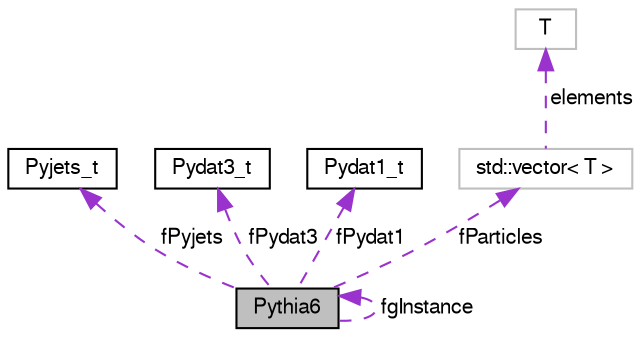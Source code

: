 digraph "Pythia6"
{
  bgcolor="transparent";
  edge [fontname="FreeSans",fontsize="10",labelfontname="FreeSans",labelfontsize="10"];
  node [fontname="FreeSans",fontsize="10",shape=record];
  Node1 [label="Pythia6",height=0.2,width=0.4,color="black", fillcolor="grey75", style="filled" fontcolor="black"];
  Node2 -> Node1 [dir="back",color="darkorchid3",fontsize="10",style="dashed",label=" fPyjets" ,fontname="FreeSans"];
  Node2 [label="Pyjets_t",height=0.2,width=0.4,color="black",URL="$d9/d6e/structPyjets__t.html",tooltip="PYJETS common-block. "];
  Node3 -> Node1 [dir="back",color="darkorchid3",fontsize="10",style="dashed",label=" fPydat3" ,fontname="FreeSans"];
  Node3 [label="Pydat3_t",height=0.2,width=0.4,color="black",URL="$dc/d49/structPydat3__t.html",tooltip="PYDAT3 common-block. "];
  Node1 -> Node1 [dir="back",color="darkorchid3",fontsize="10",style="dashed",label=" fgInstance" ,fontname="FreeSans"];
  Node4 -> Node1 [dir="back",color="darkorchid3",fontsize="10",style="dashed",label=" fPydat1" ,fontname="FreeSans"];
  Node4 [label="Pydat1_t",height=0.2,width=0.4,color="black",URL="$d0/da2/structPydat1__t.html",tooltip="PYDAT1 common-block. "];
  Node5 -> Node1 [dir="back",color="darkorchid3",fontsize="10",style="dashed",label=" fParticles" ,fontname="FreeSans"];
  Node5 [label="std::vector\< T \>",height=0.2,width=0.4,color="grey75",tooltip="STL class. "];
  Node6 -> Node5 [dir="back",color="darkorchid3",fontsize="10",style="dashed",label=" elements" ,fontname="FreeSans"];
  Node6 [label="T",height=0.2,width=0.4,color="grey75"];
}
